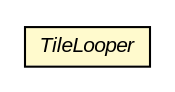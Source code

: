 #!/usr/local/bin/dot
#
# Class diagram 
# Generated by UMLGraph version R5_6-24-gf6e263 (http://www.umlgraph.org/)
#

digraph G {
	edge [fontname="arial",fontsize=10,labelfontname="arial",labelfontsize=10];
	node [fontname="arial",fontsize=10,shape=plaintext];
	nodesep=0.25;
	ranksep=0.5;
	// org.osmdroid.util.TileLooper
	c147911 [label=<<table title="org.osmdroid.util.TileLooper" border="0" cellborder="1" cellspacing="0" cellpadding="2" port="p" bgcolor="lemonChiffon" href="./TileLooper.html">
		<tr><td><table border="0" cellspacing="0" cellpadding="1">
<tr><td align="center" balign="center"><font face="arial italic"> TileLooper </font></td></tr>
		</table></td></tr>
		</table>>, URL="./TileLooper.html", fontname="arial", fontcolor="black", fontsize=10.0];
}


